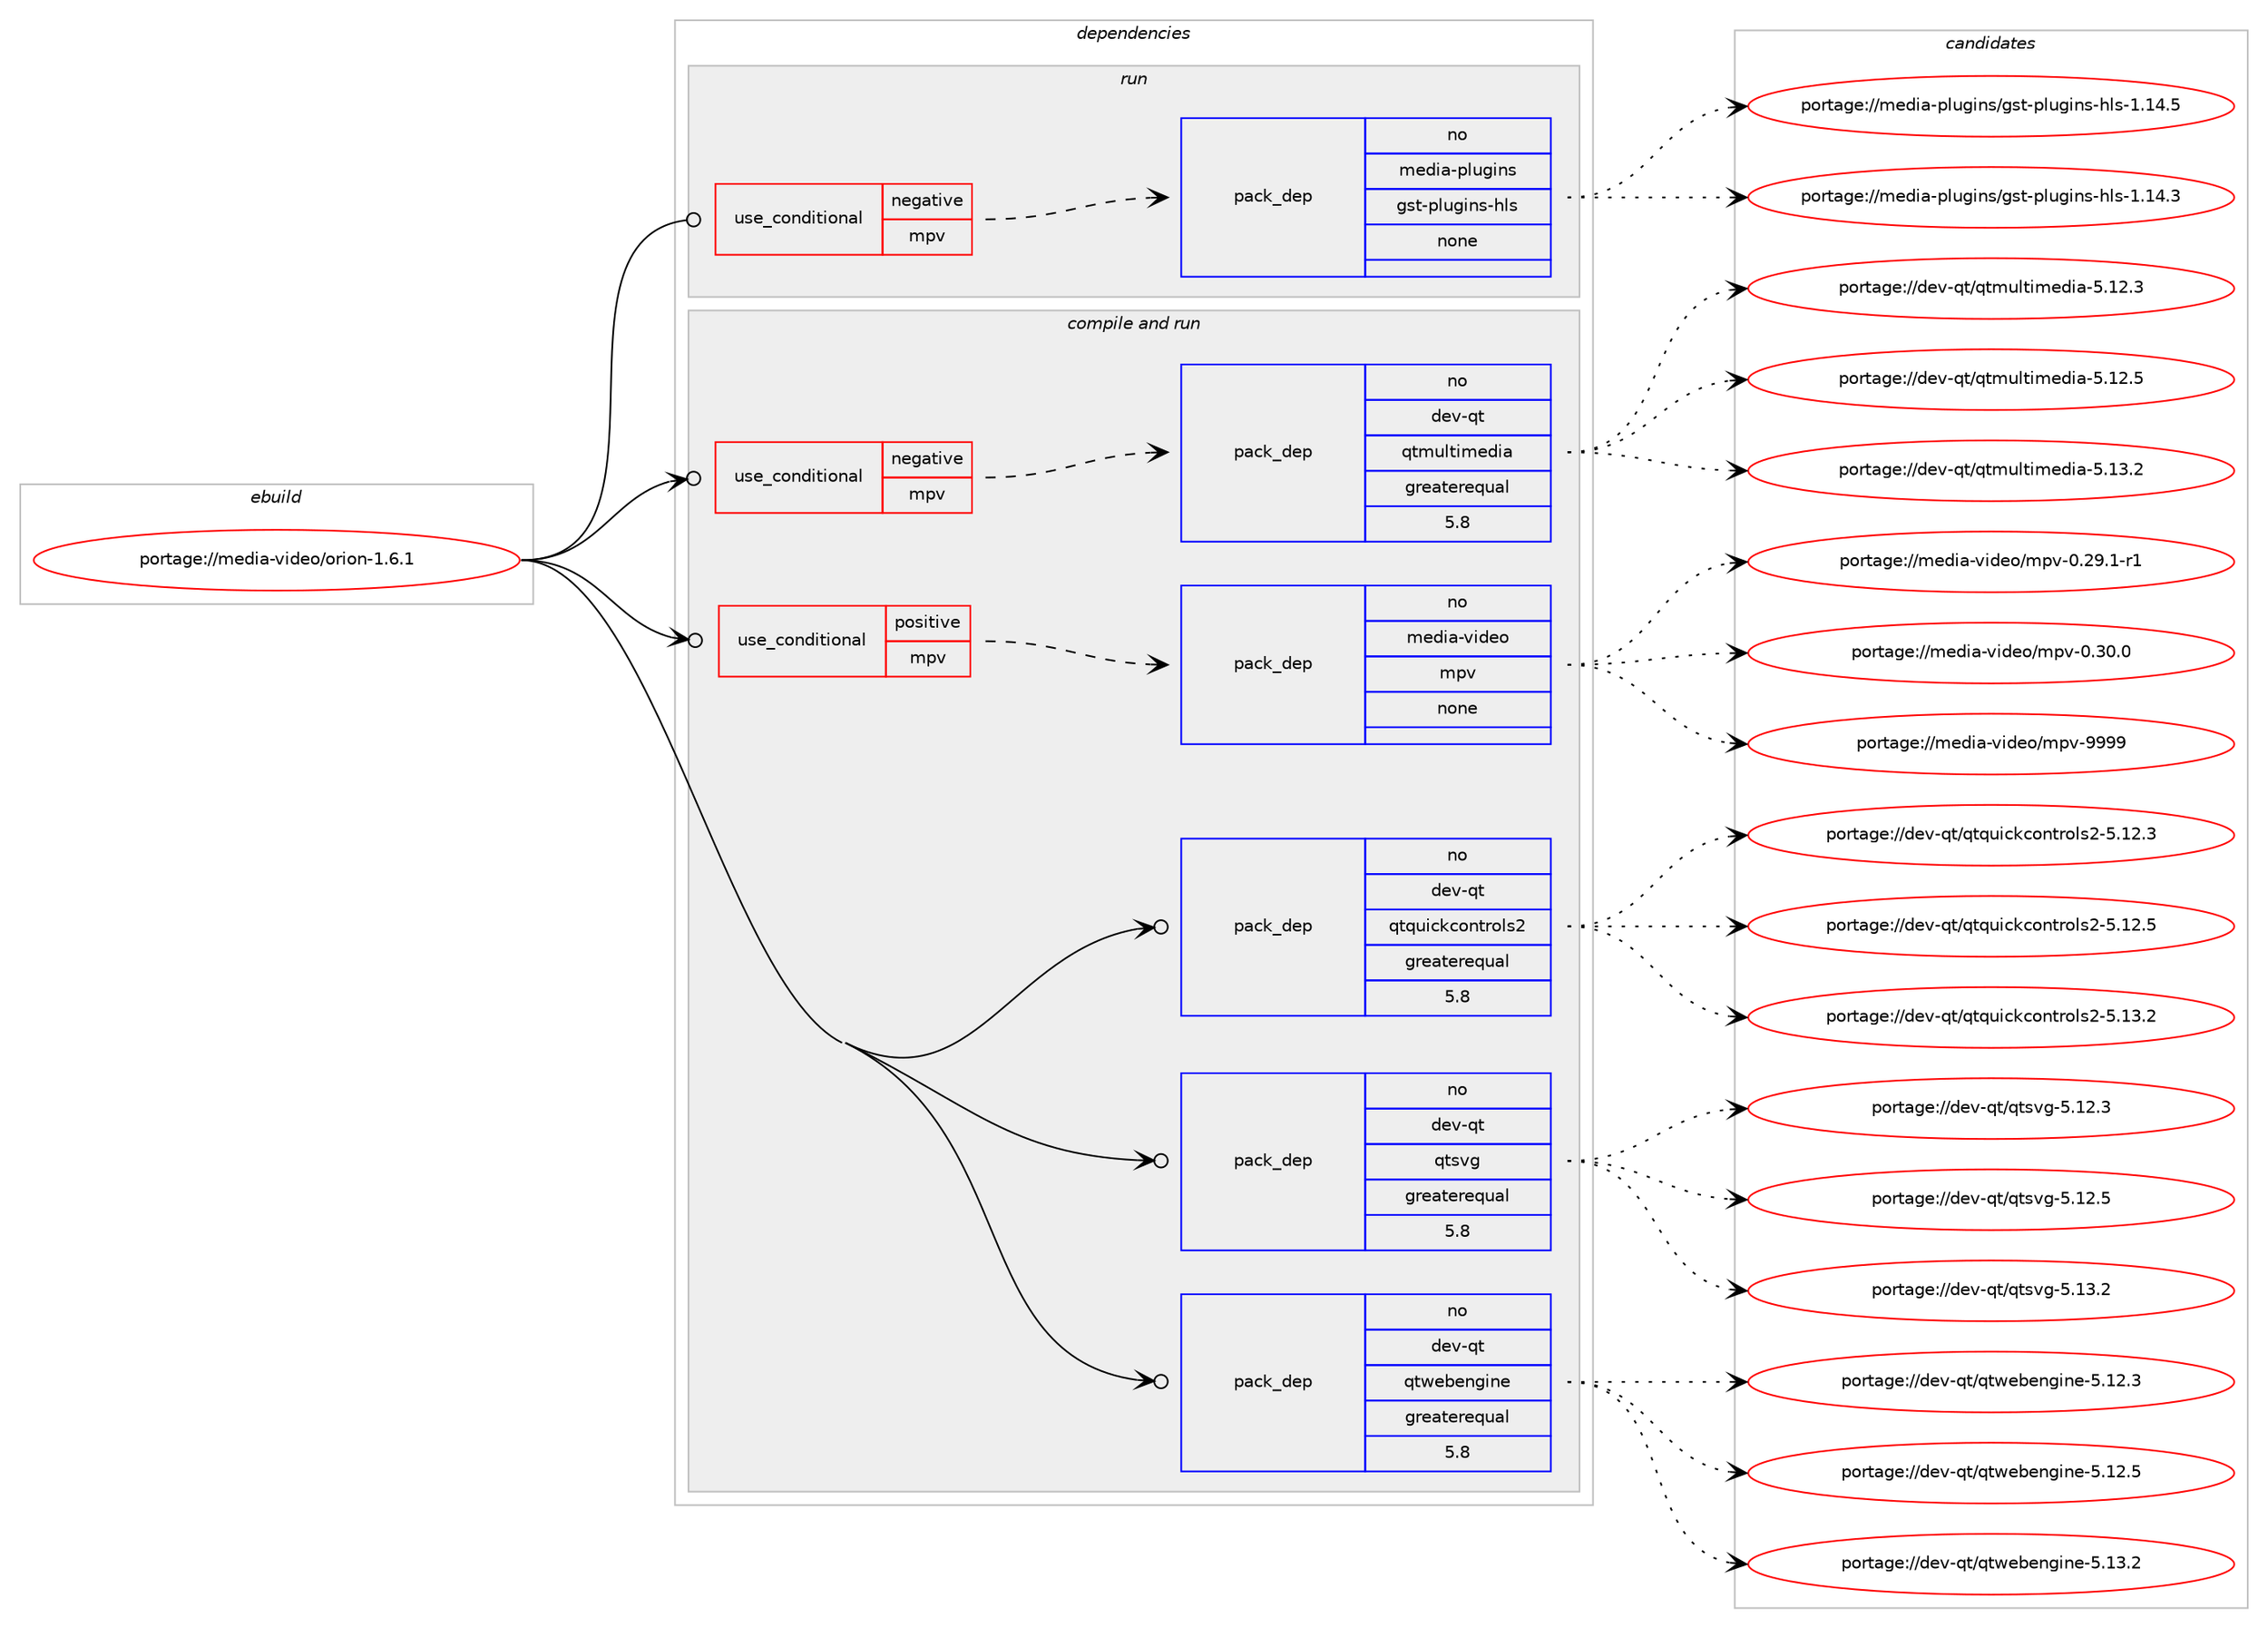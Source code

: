 digraph prolog {

# *************
# Graph options
# *************

newrank=true;
concentrate=true;
compound=true;
graph [rankdir=LR,fontname=Helvetica,fontsize=10,ranksep=1.5];#, ranksep=2.5, nodesep=0.2];
edge  [arrowhead=vee];
node  [fontname=Helvetica,fontsize=10];

# **********
# The ebuild
# **********

subgraph cluster_leftcol {
color=gray;
rank=same;
label=<<i>ebuild</i>>;
id [label="portage://media-video/orion-1.6.1", color=red, width=4, href="../media-video/orion-1.6.1.svg"];
}

# ****************
# The dependencies
# ****************

subgraph cluster_midcol {
color=gray;
label=<<i>dependencies</i>>;
subgraph cluster_compile {
fillcolor="#eeeeee";
style=filled;
label=<<i>compile</i>>;
}
subgraph cluster_compileandrun {
fillcolor="#eeeeee";
style=filled;
label=<<i>compile and run</i>>;
subgraph cond85404 {
dependency342369 [label=<<TABLE BORDER="0" CELLBORDER="1" CELLSPACING="0" CELLPADDING="4"><TR><TD ROWSPAN="3" CELLPADDING="10">use_conditional</TD></TR><TR><TD>negative</TD></TR><TR><TD>mpv</TD></TR></TABLE>>, shape=none, color=red];
subgraph pack251365 {
dependency342370 [label=<<TABLE BORDER="0" CELLBORDER="1" CELLSPACING="0" CELLPADDING="4" WIDTH="220"><TR><TD ROWSPAN="6" CELLPADDING="30">pack_dep</TD></TR><TR><TD WIDTH="110">no</TD></TR><TR><TD>dev-qt</TD></TR><TR><TD>qtmultimedia</TD></TR><TR><TD>greaterequal</TD></TR><TR><TD>5.8</TD></TR></TABLE>>, shape=none, color=blue];
}
dependency342369:e -> dependency342370:w [weight=20,style="dashed",arrowhead="vee"];
}
id:e -> dependency342369:w [weight=20,style="solid",arrowhead="odotvee"];
subgraph cond85405 {
dependency342371 [label=<<TABLE BORDER="0" CELLBORDER="1" CELLSPACING="0" CELLPADDING="4"><TR><TD ROWSPAN="3" CELLPADDING="10">use_conditional</TD></TR><TR><TD>positive</TD></TR><TR><TD>mpv</TD></TR></TABLE>>, shape=none, color=red];
subgraph pack251366 {
dependency342372 [label=<<TABLE BORDER="0" CELLBORDER="1" CELLSPACING="0" CELLPADDING="4" WIDTH="220"><TR><TD ROWSPAN="6" CELLPADDING="30">pack_dep</TD></TR><TR><TD WIDTH="110">no</TD></TR><TR><TD>media-video</TD></TR><TR><TD>mpv</TD></TR><TR><TD>none</TD></TR><TR><TD></TD></TR></TABLE>>, shape=none, color=blue];
}
dependency342371:e -> dependency342372:w [weight=20,style="dashed",arrowhead="vee"];
}
id:e -> dependency342371:w [weight=20,style="solid",arrowhead="odotvee"];
subgraph pack251367 {
dependency342373 [label=<<TABLE BORDER="0" CELLBORDER="1" CELLSPACING="0" CELLPADDING="4" WIDTH="220"><TR><TD ROWSPAN="6" CELLPADDING="30">pack_dep</TD></TR><TR><TD WIDTH="110">no</TD></TR><TR><TD>dev-qt</TD></TR><TR><TD>qtquickcontrols2</TD></TR><TR><TD>greaterequal</TD></TR><TR><TD>5.8</TD></TR></TABLE>>, shape=none, color=blue];
}
id:e -> dependency342373:w [weight=20,style="solid",arrowhead="odotvee"];
subgraph pack251368 {
dependency342374 [label=<<TABLE BORDER="0" CELLBORDER="1" CELLSPACING="0" CELLPADDING="4" WIDTH="220"><TR><TD ROWSPAN="6" CELLPADDING="30">pack_dep</TD></TR><TR><TD WIDTH="110">no</TD></TR><TR><TD>dev-qt</TD></TR><TR><TD>qtsvg</TD></TR><TR><TD>greaterequal</TD></TR><TR><TD>5.8</TD></TR></TABLE>>, shape=none, color=blue];
}
id:e -> dependency342374:w [weight=20,style="solid",arrowhead="odotvee"];
subgraph pack251369 {
dependency342375 [label=<<TABLE BORDER="0" CELLBORDER="1" CELLSPACING="0" CELLPADDING="4" WIDTH="220"><TR><TD ROWSPAN="6" CELLPADDING="30">pack_dep</TD></TR><TR><TD WIDTH="110">no</TD></TR><TR><TD>dev-qt</TD></TR><TR><TD>qtwebengine</TD></TR><TR><TD>greaterequal</TD></TR><TR><TD>5.8</TD></TR></TABLE>>, shape=none, color=blue];
}
id:e -> dependency342375:w [weight=20,style="solid",arrowhead="odotvee"];
}
subgraph cluster_run {
fillcolor="#eeeeee";
style=filled;
label=<<i>run</i>>;
subgraph cond85406 {
dependency342376 [label=<<TABLE BORDER="0" CELLBORDER="1" CELLSPACING="0" CELLPADDING="4"><TR><TD ROWSPAN="3" CELLPADDING="10">use_conditional</TD></TR><TR><TD>negative</TD></TR><TR><TD>mpv</TD></TR></TABLE>>, shape=none, color=red];
subgraph pack251370 {
dependency342377 [label=<<TABLE BORDER="0" CELLBORDER="1" CELLSPACING="0" CELLPADDING="4" WIDTH="220"><TR><TD ROWSPAN="6" CELLPADDING="30">pack_dep</TD></TR><TR><TD WIDTH="110">no</TD></TR><TR><TD>media-plugins</TD></TR><TR><TD>gst-plugins-hls</TD></TR><TR><TD>none</TD></TR><TR><TD></TD></TR></TABLE>>, shape=none, color=blue];
}
dependency342376:e -> dependency342377:w [weight=20,style="dashed",arrowhead="vee"];
}
id:e -> dependency342376:w [weight=20,style="solid",arrowhead="odot"];
}
}

# **************
# The candidates
# **************

subgraph cluster_choices {
rank=same;
color=gray;
label=<<i>candidates</i>>;

subgraph choice251365 {
color=black;
nodesep=1;
choiceportage10010111845113116471131161091171081161051091011001059745534649504651 [label="portage://dev-qt/qtmultimedia-5.12.3", color=red, width=4,href="../dev-qt/qtmultimedia-5.12.3.svg"];
choiceportage10010111845113116471131161091171081161051091011001059745534649504653 [label="portage://dev-qt/qtmultimedia-5.12.5", color=red, width=4,href="../dev-qt/qtmultimedia-5.12.5.svg"];
choiceportage10010111845113116471131161091171081161051091011001059745534649514650 [label="portage://dev-qt/qtmultimedia-5.13.2", color=red, width=4,href="../dev-qt/qtmultimedia-5.13.2.svg"];
dependency342370:e -> choiceportage10010111845113116471131161091171081161051091011001059745534649504651:w [style=dotted,weight="100"];
dependency342370:e -> choiceportage10010111845113116471131161091171081161051091011001059745534649504653:w [style=dotted,weight="100"];
dependency342370:e -> choiceportage10010111845113116471131161091171081161051091011001059745534649514650:w [style=dotted,weight="100"];
}
subgraph choice251366 {
color=black;
nodesep=1;
choiceportage109101100105974511810510010111147109112118454846505746494511449 [label="portage://media-video/mpv-0.29.1-r1", color=red, width=4,href="../media-video/mpv-0.29.1-r1.svg"];
choiceportage10910110010597451181051001011114710911211845484651484648 [label="portage://media-video/mpv-0.30.0", color=red, width=4,href="../media-video/mpv-0.30.0.svg"];
choiceportage1091011001059745118105100101111471091121184557575757 [label="portage://media-video/mpv-9999", color=red, width=4,href="../media-video/mpv-9999.svg"];
dependency342372:e -> choiceportage109101100105974511810510010111147109112118454846505746494511449:w [style=dotted,weight="100"];
dependency342372:e -> choiceportage10910110010597451181051001011114710911211845484651484648:w [style=dotted,weight="100"];
dependency342372:e -> choiceportage1091011001059745118105100101111471091121184557575757:w [style=dotted,weight="100"];
}
subgraph choice251367 {
color=black;
nodesep=1;
choiceportage100101118451131164711311611311710599107991111101161141111081155045534649504651 [label="portage://dev-qt/qtquickcontrols2-5.12.3", color=red, width=4,href="../dev-qt/qtquickcontrols2-5.12.3.svg"];
choiceportage100101118451131164711311611311710599107991111101161141111081155045534649504653 [label="portage://dev-qt/qtquickcontrols2-5.12.5", color=red, width=4,href="../dev-qt/qtquickcontrols2-5.12.5.svg"];
choiceportage100101118451131164711311611311710599107991111101161141111081155045534649514650 [label="portage://dev-qt/qtquickcontrols2-5.13.2", color=red, width=4,href="../dev-qt/qtquickcontrols2-5.13.2.svg"];
dependency342373:e -> choiceportage100101118451131164711311611311710599107991111101161141111081155045534649504651:w [style=dotted,weight="100"];
dependency342373:e -> choiceportage100101118451131164711311611311710599107991111101161141111081155045534649504653:w [style=dotted,weight="100"];
dependency342373:e -> choiceportage100101118451131164711311611311710599107991111101161141111081155045534649514650:w [style=dotted,weight="100"];
}
subgraph choice251368 {
color=black;
nodesep=1;
choiceportage100101118451131164711311611511810345534649504651 [label="portage://dev-qt/qtsvg-5.12.3", color=red, width=4,href="../dev-qt/qtsvg-5.12.3.svg"];
choiceportage100101118451131164711311611511810345534649504653 [label="portage://dev-qt/qtsvg-5.12.5", color=red, width=4,href="../dev-qt/qtsvg-5.12.5.svg"];
choiceportage100101118451131164711311611511810345534649514650 [label="portage://dev-qt/qtsvg-5.13.2", color=red, width=4,href="../dev-qt/qtsvg-5.13.2.svg"];
dependency342374:e -> choiceportage100101118451131164711311611511810345534649504651:w [style=dotted,weight="100"];
dependency342374:e -> choiceportage100101118451131164711311611511810345534649504653:w [style=dotted,weight="100"];
dependency342374:e -> choiceportage100101118451131164711311611511810345534649514650:w [style=dotted,weight="100"];
}
subgraph choice251369 {
color=black;
nodesep=1;
choiceportage10010111845113116471131161191019810111010310511010145534649504651 [label="portage://dev-qt/qtwebengine-5.12.3", color=red, width=4,href="../dev-qt/qtwebengine-5.12.3.svg"];
choiceportage10010111845113116471131161191019810111010310511010145534649504653 [label="portage://dev-qt/qtwebengine-5.12.5", color=red, width=4,href="../dev-qt/qtwebengine-5.12.5.svg"];
choiceportage10010111845113116471131161191019810111010310511010145534649514650 [label="portage://dev-qt/qtwebengine-5.13.2", color=red, width=4,href="../dev-qt/qtwebengine-5.13.2.svg"];
dependency342375:e -> choiceportage10010111845113116471131161191019810111010310511010145534649504651:w [style=dotted,weight="100"];
dependency342375:e -> choiceportage10010111845113116471131161191019810111010310511010145534649504653:w [style=dotted,weight="100"];
dependency342375:e -> choiceportage10010111845113116471131161191019810111010310511010145534649514650:w [style=dotted,weight="100"];
}
subgraph choice251370 {
color=black;
nodesep=1;
choiceportage109101100105974511210811710310511011547103115116451121081171031051101154510410811545494649524651 [label="portage://media-plugins/gst-plugins-hls-1.14.3", color=red, width=4,href="../media-plugins/gst-plugins-hls-1.14.3.svg"];
choiceportage109101100105974511210811710310511011547103115116451121081171031051101154510410811545494649524653 [label="portage://media-plugins/gst-plugins-hls-1.14.5", color=red, width=4,href="../media-plugins/gst-plugins-hls-1.14.5.svg"];
dependency342377:e -> choiceportage109101100105974511210811710310511011547103115116451121081171031051101154510410811545494649524651:w [style=dotted,weight="100"];
dependency342377:e -> choiceportage109101100105974511210811710310511011547103115116451121081171031051101154510410811545494649524653:w [style=dotted,weight="100"];
}
}

}
